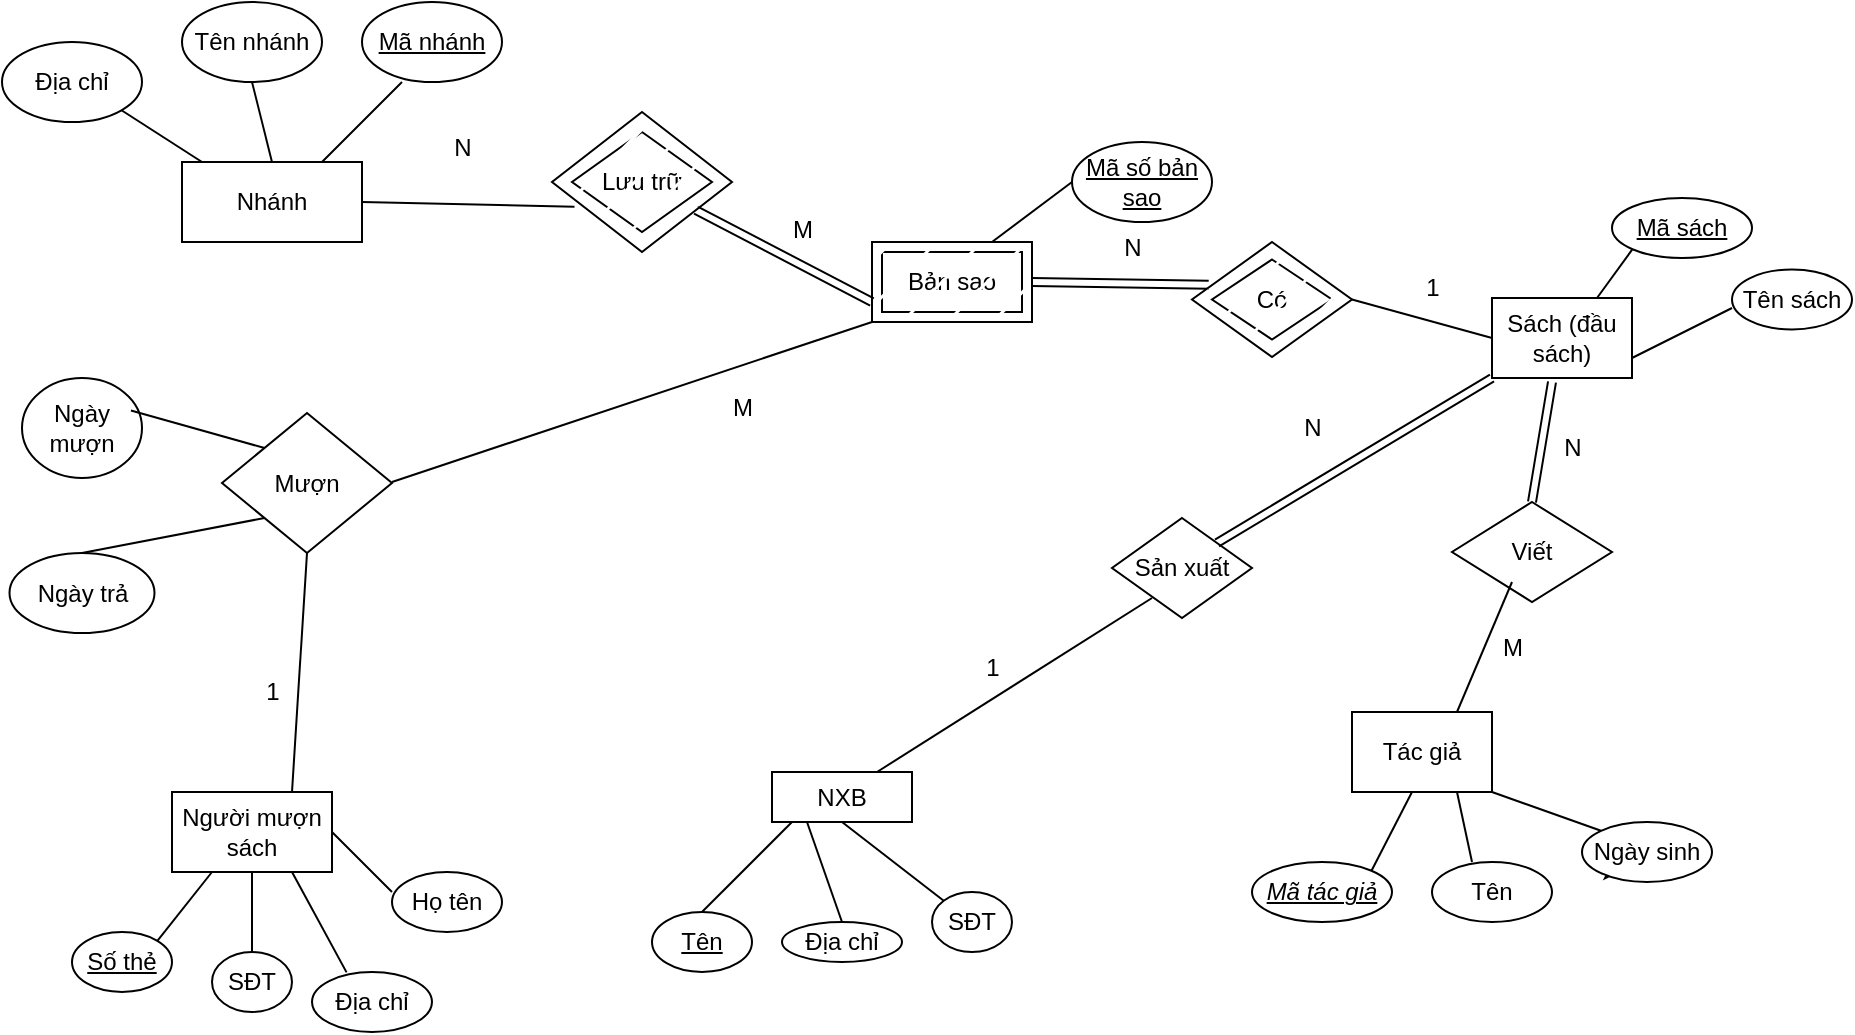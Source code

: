 <mxfile version="21.7.5" type="github">
  <diagram name="Page-1" id="QBAA2EXI7UjKmm6AoBsN">
    <mxGraphModel dx="1687" dy="892" grid="1" gridSize="10" guides="1" tooltips="1" connect="1" arrows="1" fold="1" page="1" pageScale="1" pageWidth="850" pageHeight="1100" math="0" shadow="0">
      <root>
        <mxCell id="0" />
        <mxCell id="1" parent="0" />
        <mxCell id="0vOsTDvxW1U39WzQ74CE-1" value="Nhánh" style="rounded=0;whiteSpace=wrap;html=1;" parent="1" vertex="1">
          <mxGeometry x="490" y="610" width="90" height="40" as="geometry" />
        </mxCell>
        <mxCell id="0vOsTDvxW1U39WzQ74CE-2" value="&lt;u&gt;Mã nhánh&lt;/u&gt;" style="ellipse;whiteSpace=wrap;html=1;" parent="1" vertex="1">
          <mxGeometry x="580" y="530" width="70" height="40" as="geometry" />
        </mxCell>
        <mxCell id="0vOsTDvxW1U39WzQ74CE-3" value="Địa chỉ" style="ellipse;whiteSpace=wrap;html=1;" parent="1" vertex="1">
          <mxGeometry x="400" y="550" width="70" height="40" as="geometry" />
        </mxCell>
        <mxCell id="0vOsTDvxW1U39WzQ74CE-4" value="Tên nhánh" style="ellipse;whiteSpace=wrap;html=1;" parent="1" vertex="1">
          <mxGeometry x="490" y="530" width="70" height="40" as="geometry" />
        </mxCell>
        <mxCell id="0vOsTDvxW1U39WzQ74CE-5" value="" style="endArrow=none;html=1;rounded=0;" parent="1" edge="1">
          <mxGeometry width="50" height="50" relative="1" as="geometry">
            <mxPoint x="560" y="610" as="sourcePoint" />
            <mxPoint x="600" y="570" as="targetPoint" />
          </mxGeometry>
        </mxCell>
        <mxCell id="0vOsTDvxW1U39WzQ74CE-6" value="" style="endArrow=none;html=1;rounded=0;entryX=1;entryY=1;entryDx=0;entryDy=0;" parent="1" target="0vOsTDvxW1U39WzQ74CE-3" edge="1">
          <mxGeometry width="50" height="50" relative="1" as="geometry">
            <mxPoint x="500" y="610" as="sourcePoint" />
            <mxPoint x="470" y="580" as="targetPoint" />
          </mxGeometry>
        </mxCell>
        <mxCell id="0vOsTDvxW1U39WzQ74CE-7" value="" style="endArrow=none;html=1;rounded=0;exitX=0.5;exitY=0;exitDx=0;exitDy=0;entryX=0.5;entryY=1;entryDx=0;entryDy=0;" parent="1" source="0vOsTDvxW1U39WzQ74CE-1" target="0vOsTDvxW1U39WzQ74CE-4" edge="1">
          <mxGeometry width="50" height="50" relative="1" as="geometry">
            <mxPoint x="490" y="620" as="sourcePoint" />
            <mxPoint x="540" y="570" as="targetPoint" />
          </mxGeometry>
        </mxCell>
        <mxCell id="0vOsTDvxW1U39WzQ74CE-8" value="Sách (đầu sách)" style="rounded=0;whiteSpace=wrap;html=1;" parent="1" vertex="1">
          <mxGeometry x="1145" y="678" width="70" height="40" as="geometry" />
        </mxCell>
        <mxCell id="0vOsTDvxW1U39WzQ74CE-9" value="&lt;u&gt;Mã sách&lt;/u&gt;" style="ellipse;whiteSpace=wrap;html=1;" parent="1" vertex="1">
          <mxGeometry x="1205" y="628" width="70" height="30" as="geometry" />
        </mxCell>
        <mxCell id="0vOsTDvxW1U39WzQ74CE-10" value="Tên sách" style="ellipse;whiteSpace=wrap;html=1;" parent="1" vertex="1">
          <mxGeometry x="1265" y="663.75" width="60" height="30" as="geometry" />
        </mxCell>
        <mxCell id="0vOsTDvxW1U39WzQ74CE-20" value="" style="endArrow=none;html=1;rounded=0;entryX=1;entryY=0.75;entryDx=0;entryDy=0;exitX=0;exitY=0.5;exitDx=0;exitDy=0;" parent="1" target="0vOsTDvxW1U39WzQ74CE-8" edge="1">
          <mxGeometry width="50" height="50" relative="1" as="geometry">
            <mxPoint x="1265.0" y="683" as="sourcePoint" />
            <mxPoint x="1215" y="678" as="targetPoint" />
            <Array as="points" />
          </mxGeometry>
        </mxCell>
        <mxCell id="0vOsTDvxW1U39WzQ74CE-21" value="" style="endArrow=none;html=1;rounded=0;exitX=0;exitY=1;exitDx=0;exitDy=0;entryX=0.75;entryY=0;entryDx=0;entryDy=0;" parent="1" source="0vOsTDvxW1U39WzQ74CE-9" target="0vOsTDvxW1U39WzQ74CE-8" edge="1">
          <mxGeometry width="50" height="50" relative="1" as="geometry">
            <mxPoint x="1265" y="638" as="sourcePoint" />
            <mxPoint x="1295" y="618" as="targetPoint" />
          </mxGeometry>
        </mxCell>
        <mxCell id="0vOsTDvxW1U39WzQ74CE-22" value="Tác giả" style="rounded=0;whiteSpace=wrap;html=1;shadow=0;" parent="1" vertex="1">
          <mxGeometry x="1075" y="885" width="70" height="40" as="geometry" />
        </mxCell>
        <mxCell id="0vOsTDvxW1U39WzQ74CE-23" value="" style="endArrow=none;html=1;rounded=0;shadow=0;exitX=1;exitY=0;exitDx=0;exitDy=0;" parent="1" source="0vOsTDvxW1U39WzQ74CE-25" edge="1">
          <mxGeometry width="50" height="50" relative="1" as="geometry">
            <mxPoint x="1075" y="955" as="sourcePoint" />
            <mxPoint x="1105" y="925" as="targetPoint" />
            <Array as="points" />
          </mxGeometry>
        </mxCell>
        <mxCell id="0vOsTDvxW1U39WzQ74CE-24" value="Tên" style="ellipse;whiteSpace=wrap;html=1;shadow=0;" parent="1" vertex="1">
          <mxGeometry x="1115" y="960" width="60" height="30" as="geometry" />
        </mxCell>
        <mxCell id="0vOsTDvxW1U39WzQ74CE-25" value="Mã tác giả" style="ellipse;whiteSpace=wrap;html=1;fontStyle=6" parent="1" vertex="1">
          <mxGeometry x="1025" y="960" width="70" height="30" as="geometry" />
        </mxCell>
        <mxCell id="0vOsTDvxW1U39WzQ74CE-60" style="edgeStyle=orthogonalEdgeStyle;rounded=0;orthogonalLoop=1;jettySize=auto;html=1;exitX=0;exitY=1;exitDx=0;exitDy=0;" parent="1" source="0vOsTDvxW1U39WzQ74CE-26" edge="1">
          <mxGeometry relative="1" as="geometry">
            <mxPoint x="1205" y="960" as="targetPoint" />
          </mxGeometry>
        </mxCell>
        <mxCell id="0vOsTDvxW1U39WzQ74CE-26" value="Ngày sinh" style="ellipse;whiteSpace=wrap;html=1;" parent="1" vertex="1">
          <mxGeometry x="1190" y="940" width="65" height="30" as="geometry" />
        </mxCell>
        <mxCell id="0vOsTDvxW1U39WzQ74CE-27" value="" style="endArrow=none;html=1;rounded=0;exitX=0.75;exitY=1;exitDx=0;exitDy=0;" parent="1" source="0vOsTDvxW1U39WzQ74CE-22" edge="1">
          <mxGeometry width="50" height="50" relative="1" as="geometry">
            <mxPoint x="1125" y="940" as="sourcePoint" />
            <mxPoint x="1135" y="960" as="targetPoint" />
            <Array as="points">
              <mxPoint x="1135" y="960" />
            </Array>
          </mxGeometry>
        </mxCell>
        <mxCell id="0vOsTDvxW1U39WzQ74CE-28" value="" style="endArrow=none;html=1;rounded=0;exitX=1;exitY=1;exitDx=0;exitDy=0;entryX=0;entryY=0;entryDx=0;entryDy=0;" parent="1" source="0vOsTDvxW1U39WzQ74CE-22" target="0vOsTDvxW1U39WzQ74CE-26" edge="1">
          <mxGeometry width="50" height="50" relative="1" as="geometry">
            <mxPoint x="1145" y="935" as="sourcePoint" />
            <mxPoint x="1195" y="885" as="targetPoint" />
          </mxGeometry>
        </mxCell>
        <mxCell id="0vOsTDvxW1U39WzQ74CE-29" value="NXB" style="rounded=0;whiteSpace=wrap;html=1;direction=east;" parent="1" vertex="1">
          <mxGeometry x="785" y="915" width="70" height="25" as="geometry" />
        </mxCell>
        <mxCell id="0vOsTDvxW1U39WzQ74CE-30" value="Tên" style="ellipse;whiteSpace=wrap;html=1;fontStyle=4;direction=east;" parent="1" vertex="1">
          <mxGeometry x="725" y="985" width="50" height="30" as="geometry" />
        </mxCell>
        <mxCell id="0vOsTDvxW1U39WzQ74CE-31" value="Địa chỉ" style="ellipse;whiteSpace=wrap;html=1;direction=east;" parent="1" vertex="1">
          <mxGeometry x="790" y="990" width="60" height="20" as="geometry" />
        </mxCell>
        <mxCell id="0vOsTDvxW1U39WzQ74CE-32" value="SĐT" style="ellipse;whiteSpace=wrap;html=1;direction=east;" parent="1" vertex="1">
          <mxGeometry x="865" y="975" width="40" height="30" as="geometry" />
        </mxCell>
        <mxCell id="0vOsTDvxW1U39WzQ74CE-34" value="" style="endArrow=none;html=1;rounded=0;entryX=0.25;entryY=1;entryDx=0;entryDy=0;exitX=0.5;exitY=0;exitDx=0;exitDy=0;" parent="1" source="0vOsTDvxW1U39WzQ74CE-31" target="0vOsTDvxW1U39WzQ74CE-29" edge="1">
          <mxGeometry width="50" height="50" relative="1" as="geometry">
            <mxPoint x="815" y="1000" as="sourcePoint" />
            <mxPoint x="865" y="965" as="targetPoint" />
          </mxGeometry>
        </mxCell>
        <mxCell id="0vOsTDvxW1U39WzQ74CE-35" value="" style="endArrow=none;html=1;rounded=0;exitX=0.5;exitY=1;exitDx=0;exitDy=0;entryX=0;entryY=0;entryDx=0;entryDy=0;" parent="1" source="0vOsTDvxW1U39WzQ74CE-29" target="0vOsTDvxW1U39WzQ74CE-32" edge="1">
          <mxGeometry width="50" height="50" relative="1" as="geometry">
            <mxPoint x="880" y="950" as="sourcePoint" />
            <mxPoint x="930" y="945" as="targetPoint" />
          </mxGeometry>
        </mxCell>
        <mxCell id="0vOsTDvxW1U39WzQ74CE-36" value="" style="endArrow=none;html=1;rounded=0;entryX=0.5;entryY=0;entryDx=0;entryDy=0;" parent="1" target="0vOsTDvxW1U39WzQ74CE-30" edge="1">
          <mxGeometry width="50" height="50" relative="1" as="geometry">
            <mxPoint x="795" y="940" as="sourcePoint" />
            <mxPoint x="900" y="895" as="targetPoint" />
            <Array as="points" />
          </mxGeometry>
        </mxCell>
        <mxCell id="0vOsTDvxW1U39WzQ74CE-39" value="Người mượn sách" style="rounded=0;whiteSpace=wrap;html=1;" parent="1" vertex="1">
          <mxGeometry x="485" y="925" width="80" height="40" as="geometry" />
        </mxCell>
        <mxCell id="0vOsTDvxW1U39WzQ74CE-41" value="Họ tên" style="ellipse;whiteSpace=wrap;html=1;" parent="1" vertex="1">
          <mxGeometry x="595" y="965" width="55" height="30" as="geometry" />
        </mxCell>
        <mxCell id="0vOsTDvxW1U39WzQ74CE-43" value="SĐT" style="ellipse;whiteSpace=wrap;html=1;" parent="1" vertex="1">
          <mxGeometry x="505" y="1005" width="40" height="30" as="geometry" />
        </mxCell>
        <mxCell id="0vOsTDvxW1U39WzQ74CE-44" value="Địa chỉ" style="ellipse;whiteSpace=wrap;html=1;" parent="1" vertex="1">
          <mxGeometry x="555" y="1015" width="60" height="30" as="geometry" />
        </mxCell>
        <mxCell id="0vOsTDvxW1U39WzQ74CE-45" value="Số thẻ" style="ellipse;whiteSpace=wrap;html=1;fontStyle=4" parent="1" vertex="1">
          <mxGeometry x="435" y="995" width="50" height="30" as="geometry" />
        </mxCell>
        <mxCell id="0vOsTDvxW1U39WzQ74CE-47" value="" style="endArrow=none;html=1;rounded=0;entryX=1;entryY=0.5;entryDx=0;entryDy=0;" parent="1" target="0vOsTDvxW1U39WzQ74CE-39" edge="1">
          <mxGeometry width="50" height="50" relative="1" as="geometry">
            <mxPoint x="595" y="975" as="sourcePoint" />
            <mxPoint x="645" y="925" as="targetPoint" />
          </mxGeometry>
        </mxCell>
        <mxCell id="0vOsTDvxW1U39WzQ74CE-48" value="" style="endArrow=none;html=1;rounded=0;entryX=0.75;entryY=1;entryDx=0;entryDy=0;exitX=0.288;exitY=0.006;exitDx=0;exitDy=0;exitPerimeter=0;" parent="1" source="0vOsTDvxW1U39WzQ74CE-44" target="0vOsTDvxW1U39WzQ74CE-39" edge="1">
          <mxGeometry width="50" height="50" relative="1" as="geometry">
            <mxPoint x="565" y="1015" as="sourcePoint" />
            <mxPoint x="615" y="965" as="targetPoint" />
          </mxGeometry>
        </mxCell>
        <mxCell id="0vOsTDvxW1U39WzQ74CE-49" value="" style="endArrow=none;html=1;rounded=0;exitX=0.5;exitY=0;exitDx=0;exitDy=0;entryX=0.5;entryY=1;entryDx=0;entryDy=0;" parent="1" source="0vOsTDvxW1U39WzQ74CE-43" target="0vOsTDvxW1U39WzQ74CE-39" edge="1">
          <mxGeometry width="50" height="50" relative="1" as="geometry">
            <mxPoint x="500" y="1015" as="sourcePoint" />
            <mxPoint x="550" y="965" as="targetPoint" />
          </mxGeometry>
        </mxCell>
        <mxCell id="0vOsTDvxW1U39WzQ74CE-50" value="" style="endArrow=none;html=1;rounded=0;exitX=1;exitY=0;exitDx=0;exitDy=0;" parent="1" source="0vOsTDvxW1U39WzQ74CE-45" edge="1">
          <mxGeometry width="50" height="50" relative="1" as="geometry">
            <mxPoint x="455" y="1015" as="sourcePoint" />
            <mxPoint x="505" y="965" as="targetPoint" />
          </mxGeometry>
        </mxCell>
        <mxCell id="0vOsTDvxW1U39WzQ74CE-53" value="Mã số bản sao" style="ellipse;whiteSpace=wrap;html=1;fontStyle=4" parent="1" vertex="1">
          <mxGeometry x="935" y="600" width="70" height="40" as="geometry" />
        </mxCell>
        <mxCell id="0vOsTDvxW1U39WzQ74CE-52" value="Bản sao" style="rounded=0;whiteSpace=wrap;html=1;shadow=0;" parent="1" vertex="1">
          <mxGeometry x="840" y="655" width="70" height="30" as="geometry" />
        </mxCell>
        <mxCell id="0vOsTDvxW1U39WzQ74CE-55" value="" style="rounded=0;whiteSpace=wrap;html=1;fillStyle=hatch;" parent="1" vertex="1">
          <mxGeometry x="835" y="650" width="80" height="40" as="geometry" />
        </mxCell>
        <mxCell id="0vOsTDvxW1U39WzQ74CE-57" value="" style="endArrow=none;html=1;rounded=0;exitX=0.75;exitY=0;exitDx=0;exitDy=0;" parent="1" source="0vOsTDvxW1U39WzQ74CE-55" edge="1">
          <mxGeometry width="50" height="50" relative="1" as="geometry">
            <mxPoint x="885" y="670" as="sourcePoint" />
            <mxPoint x="935" y="620" as="targetPoint" />
          </mxGeometry>
        </mxCell>
        <mxCell id="0vOsTDvxW1U39WzQ74CE-70" value="Lưu trữ" style="rhombus;whiteSpace=wrap;html=1;" parent="1" vertex="1">
          <mxGeometry x="685" y="595" width="70" height="50" as="geometry" />
        </mxCell>
        <mxCell id="0vOsTDvxW1U39WzQ74CE-73" value="" style="endArrow=none;html=1;rounded=0;exitX=1;exitY=0.5;exitDx=0;exitDy=0;entryX=0.125;entryY=0.677;entryDx=0;entryDy=0;entryPerimeter=0;" parent="1" source="0vOsTDvxW1U39WzQ74CE-1" target="0vOsTDvxW1U39WzQ74CE-77" edge="1">
          <mxGeometry width="50" height="50" relative="1" as="geometry">
            <mxPoint x="605" y="750" as="sourcePoint" />
            <mxPoint x="705" y="710" as="targetPoint" />
          </mxGeometry>
        </mxCell>
        <mxCell id="0vOsTDvxW1U39WzQ74CE-75" value="" style="endArrow=none;html=1;entryX=0;entryY=0.75;entryDx=0;entryDy=0;rounded=0;shape=link;" parent="1" source="0vOsTDvxW1U39WzQ74CE-77" target="0vOsTDvxW1U39WzQ74CE-55" edge="1">
          <mxGeometry width="50" height="50" relative="1" as="geometry">
            <mxPoint x="755" y="693" as="sourcePoint" />
            <mxPoint x="825" y="650" as="targetPoint" />
          </mxGeometry>
        </mxCell>
        <mxCell id="0vOsTDvxW1U39WzQ74CE-77" value="" style="rhombus;whiteSpace=wrap;html=1;fillStyle=hatch;" parent="1" vertex="1">
          <mxGeometry x="675" y="585" width="90" height="70" as="geometry" />
        </mxCell>
        <mxCell id="0vOsTDvxW1U39WzQ74CE-78" value="N" style="text;html=1;align=center;verticalAlign=middle;resizable=0;points=[];autosize=1;strokeColor=none;fillColor=none;" parent="1" vertex="1">
          <mxGeometry x="615" y="588" width="30" height="30" as="geometry" />
        </mxCell>
        <mxCell id="0vOsTDvxW1U39WzQ74CE-79" value="M" style="text;html=1;align=center;verticalAlign=middle;resizable=0;points=[];autosize=1;strokeColor=none;fillColor=none;" parent="1" vertex="1">
          <mxGeometry x="785" y="628.75" width="30" height="30" as="geometry" />
        </mxCell>
        <mxCell id="0vOsTDvxW1U39WzQ74CE-80" value="" style="endArrow=none;html=1;rounded=0;shape=link;entryX=0.104;entryY=0.372;entryDx=0;entryDy=0;entryPerimeter=0;" parent="1" target="0vOsTDvxW1U39WzQ74CE-82" edge="1">
          <mxGeometry width="50" height="50" relative="1" as="geometry">
            <mxPoint x="915" y="670" as="sourcePoint" />
            <mxPoint x="975" y="670" as="targetPoint" />
          </mxGeometry>
        </mxCell>
        <mxCell id="0vOsTDvxW1U39WzQ74CE-81" value="Có" style="rhombus;whiteSpace=wrap;html=1;" parent="1" vertex="1">
          <mxGeometry x="1005" y="658.75" width="60" height="40" as="geometry" />
        </mxCell>
        <mxCell id="0vOsTDvxW1U39WzQ74CE-82" value="" style="rhombus;whiteSpace=wrap;html=1;fillStyle=hatch;" parent="1" vertex="1">
          <mxGeometry x="995" y="650" width="80" height="57.5" as="geometry" />
        </mxCell>
        <mxCell id="0vOsTDvxW1U39WzQ74CE-84" value="" style="endArrow=none;html=1;rounded=0;entryX=0;entryY=0.5;entryDx=0;entryDy=0;exitX=1;exitY=0.5;exitDx=0;exitDy=0;" parent="1" source="0vOsTDvxW1U39WzQ74CE-82" target="0vOsTDvxW1U39WzQ74CE-8" edge="1">
          <mxGeometry width="50" height="50" relative="1" as="geometry">
            <mxPoint x="1055" y="670" as="sourcePoint" />
            <mxPoint x="1105" y="620" as="targetPoint" />
          </mxGeometry>
        </mxCell>
        <mxCell id="0vOsTDvxW1U39WzQ74CE-88" value="1" style="text;html=1;align=center;verticalAlign=middle;resizable=0;points=[];autosize=1;strokeColor=none;fillColor=none;" parent="1" vertex="1">
          <mxGeometry x="1100" y="658" width="30" height="30" as="geometry" />
        </mxCell>
        <mxCell id="0vOsTDvxW1U39WzQ74CE-89" value="N" style="text;html=1;align=center;verticalAlign=middle;resizable=0;points=[];autosize=1;strokeColor=none;fillColor=none;" parent="1" vertex="1">
          <mxGeometry x="950" y="638" width="30" height="30" as="geometry" />
        </mxCell>
        <mxCell id="0vOsTDvxW1U39WzQ74CE-90" value="Viết" style="rhombus;whiteSpace=wrap;html=1;" parent="1" vertex="1">
          <mxGeometry x="1125" y="780" width="80" height="50" as="geometry" />
        </mxCell>
        <mxCell id="0vOsTDvxW1U39WzQ74CE-91" value="" style="endArrow=none;html=1;rounded=0;shape=link;exitX=0.5;exitY=0;exitDx=0;exitDy=0;" parent="1" source="0vOsTDvxW1U39WzQ74CE-90" edge="1">
          <mxGeometry width="50" height="50" relative="1" as="geometry">
            <mxPoint x="1145" y="770" as="sourcePoint" />
            <mxPoint x="1175" y="720" as="targetPoint" />
          </mxGeometry>
        </mxCell>
        <mxCell id="0vOsTDvxW1U39WzQ74CE-92" value="" style="endArrow=none;html=1;rounded=0;entryX=0.375;entryY=0.8;entryDx=0;entryDy=0;exitX=0.75;exitY=0;exitDx=0;exitDy=0;entryPerimeter=0;" parent="1" source="0vOsTDvxW1U39WzQ74CE-22" target="0vOsTDvxW1U39WzQ74CE-90" edge="1">
          <mxGeometry width="50" height="50" relative="1" as="geometry">
            <mxPoint x="1115" y="880" as="sourcePoint" />
            <mxPoint x="1155" y="820" as="targetPoint" />
          </mxGeometry>
        </mxCell>
        <mxCell id="0vOsTDvxW1U39WzQ74CE-93" value="N" style="text;html=1;align=center;verticalAlign=middle;resizable=0;points=[];autosize=1;strokeColor=none;fillColor=none;" parent="1" vertex="1">
          <mxGeometry x="1170" y="738" width="30" height="30" as="geometry" />
        </mxCell>
        <mxCell id="0vOsTDvxW1U39WzQ74CE-94" value="M" style="text;html=1;align=center;verticalAlign=middle;resizable=0;points=[];autosize=1;strokeColor=none;fillColor=none;" parent="1" vertex="1">
          <mxGeometry x="1140" y="838" width="30" height="30" as="geometry" />
        </mxCell>
        <mxCell id="0vOsTDvxW1U39WzQ74CE-95" value="Sản xuất" style="rhombus;whiteSpace=wrap;html=1;" parent="1" vertex="1">
          <mxGeometry x="955" y="788" width="70" height="50" as="geometry" />
        </mxCell>
        <mxCell id="0vOsTDvxW1U39WzQ74CE-96" value="" style="endArrow=none;html=1;rounded=0;shape=link;exitX=1;exitY=0;exitDx=0;exitDy=0;" parent="1" source="0vOsTDvxW1U39WzQ74CE-95" edge="1">
          <mxGeometry width="50" height="50" relative="1" as="geometry">
            <mxPoint x="995" y="868" as="sourcePoint" />
            <mxPoint x="1145" y="718" as="targetPoint" />
          </mxGeometry>
        </mxCell>
        <mxCell id="0vOsTDvxW1U39WzQ74CE-97" value="" style="endArrow=none;html=1;rounded=0;exitX=0.75;exitY=0;exitDx=0;exitDy=0;" parent="1" source="0vOsTDvxW1U39WzQ74CE-29" edge="1">
          <mxGeometry width="50" height="50" relative="1" as="geometry">
            <mxPoint x="925" y="878" as="sourcePoint" />
            <mxPoint x="975" y="828" as="targetPoint" />
          </mxGeometry>
        </mxCell>
        <mxCell id="0vOsTDvxW1U39WzQ74CE-98" value="N" style="text;html=1;align=center;verticalAlign=middle;resizable=0;points=[];autosize=1;strokeColor=none;fillColor=none;" parent="1" vertex="1">
          <mxGeometry x="1040" y="728" width="30" height="30" as="geometry" />
        </mxCell>
        <mxCell id="0vOsTDvxW1U39WzQ74CE-99" value="1" style="text;html=1;align=center;verticalAlign=middle;resizable=0;points=[];autosize=1;strokeColor=none;fillColor=none;" parent="1" vertex="1">
          <mxGeometry x="880" y="848" width="30" height="30" as="geometry" />
        </mxCell>
        <mxCell id="0vOsTDvxW1U39WzQ74CE-100" value="Mượn" style="rhombus;whiteSpace=wrap;html=1;" parent="1" vertex="1">
          <mxGeometry x="510" y="735.5" width="85" height="70" as="geometry" />
        </mxCell>
        <mxCell id="0vOsTDvxW1U39WzQ74CE-103" value="" style="endArrow=none;html=1;rounded=0;exitX=0.75;exitY=0;exitDx=0;exitDy=0;entryX=0.5;entryY=1;entryDx=0;entryDy=0;strokeColor=default;" parent="1" source="0vOsTDvxW1U39WzQ74CE-39" target="0vOsTDvxW1U39WzQ74CE-100" edge="1">
          <mxGeometry width="50" height="50" relative="1" as="geometry">
            <mxPoint x="745" y="860" as="sourcePoint" />
            <mxPoint x="805" y="810" as="targetPoint" />
          </mxGeometry>
        </mxCell>
        <mxCell id="0vOsTDvxW1U39WzQ74CE-108" value="Ngày mượn" style="ellipse;whiteSpace=wrap;html=1;direction=south;" parent="1" vertex="1">
          <mxGeometry x="410" y="718" width="60" height="50" as="geometry" />
        </mxCell>
        <mxCell id="0vOsTDvxW1U39WzQ74CE-109" value="Ngày trả" style="ellipse;whiteSpace=wrap;html=1;" parent="1" vertex="1">
          <mxGeometry x="403.75" y="805.5" width="72.5" height="40" as="geometry" />
        </mxCell>
        <mxCell id="0vOsTDvxW1U39WzQ74CE-110" value="" style="endArrow=none;html=1;rounded=0;entryX=0.5;entryY=0;entryDx=0;entryDy=0;exitX=0;exitY=1;exitDx=0;exitDy=0;" parent="1" source="0vOsTDvxW1U39WzQ74CE-100" target="0vOsTDvxW1U39WzQ74CE-109" edge="1">
          <mxGeometry width="50" height="50" relative="1" as="geometry">
            <mxPoint x="830" y="775" as="sourcePoint" />
            <mxPoint x="880" y="725" as="targetPoint" />
          </mxGeometry>
        </mxCell>
        <mxCell id="0vOsTDvxW1U39WzQ74CE-111" value="" style="endArrow=none;html=1;rounded=0;exitX=0.325;exitY=0.092;exitDx=0;exitDy=0;exitPerimeter=0;entryX=0;entryY=0;entryDx=0;entryDy=0;" parent="1" source="0vOsTDvxW1U39WzQ74CE-108" target="0vOsTDvxW1U39WzQ74CE-100" edge="1">
          <mxGeometry width="50" height="50" relative="1" as="geometry">
            <mxPoint x="745" y="830" as="sourcePoint" />
            <mxPoint x="795" y="780" as="targetPoint" />
          </mxGeometry>
        </mxCell>
        <mxCell id="0vOsTDvxW1U39WzQ74CE-118" value="1" style="text;html=1;align=center;verticalAlign=middle;resizable=0;points=[];autosize=1;strokeColor=none;fillColor=none;" parent="1" vertex="1">
          <mxGeometry x="520" y="860" width="30" height="30" as="geometry" />
        </mxCell>
        <mxCell id="EWfTi6bPWBDIcgBMF3eE-1" value="" style="endArrow=none;html=1;rounded=0;entryX=0;entryY=1;entryDx=0;entryDy=0;" parent="1" target="0vOsTDvxW1U39WzQ74CE-55" edge="1">
          <mxGeometry width="50" height="50" relative="1" as="geometry">
            <mxPoint x="595" y="770" as="sourcePoint" />
            <mxPoint x="830" y="690" as="targetPoint" />
          </mxGeometry>
        </mxCell>
        <mxCell id="EWfTi6bPWBDIcgBMF3eE-2" value="M" style="text;html=1;align=center;verticalAlign=middle;resizable=0;points=[];autosize=1;strokeColor=none;fillColor=none;" parent="1" vertex="1">
          <mxGeometry x="755" y="718" width="30" height="30" as="geometry" />
        </mxCell>
      </root>
    </mxGraphModel>
  </diagram>
</mxfile>
